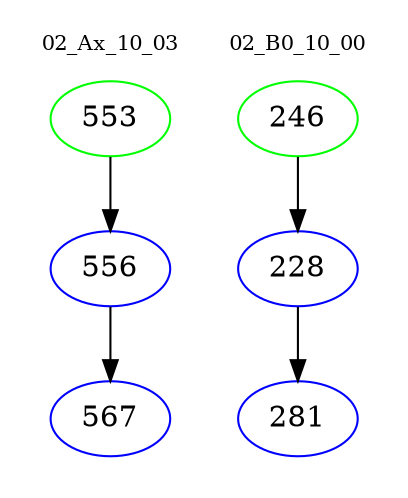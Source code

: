 digraph{
subgraph cluster_0 {
color = white
label = "02_Ax_10_03";
fontsize=10;
T0_553 [label="553", color="green"]
T0_553 -> T0_556 [color="black"]
T0_556 [label="556", color="blue"]
T0_556 -> T0_567 [color="black"]
T0_567 [label="567", color="blue"]
}
subgraph cluster_1 {
color = white
label = "02_B0_10_00";
fontsize=10;
T1_246 [label="246", color="green"]
T1_246 -> T1_228 [color="black"]
T1_228 [label="228", color="blue"]
T1_228 -> T1_281 [color="black"]
T1_281 [label="281", color="blue"]
}
}
